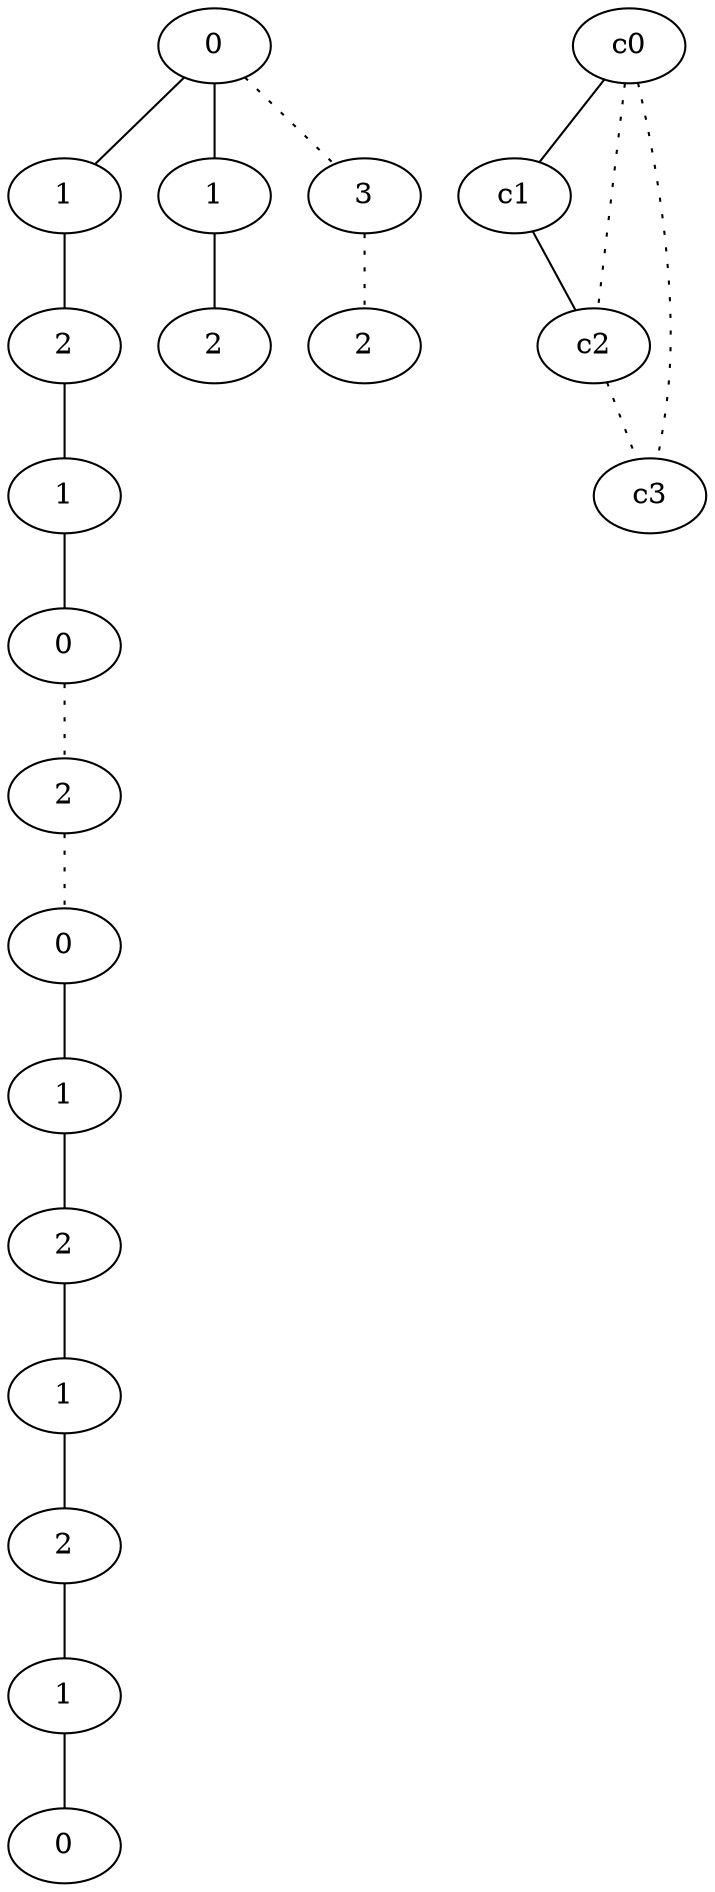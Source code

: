 graph {
a0[label=0];
a1[label=1];
a2[label=2];
a3[label=1];
a4[label=0];
a5[label=2];
a6[label=0];
a7[label=1];
a8[label=2];
a9[label=1];
a10[label=2];
a11[label=1];
a12[label=0];
a13[label=1];
a14[label=2];
a15[label=3];
a16[label=2];
a0 -- a1;
a0 -- a13;
a0 -- a15 [style=dotted];
a1 -- a2;
a2 -- a3;
a3 -- a4;
a4 -- a5 [style=dotted];
a5 -- a6 [style=dotted];
a6 -- a7;
a7 -- a8;
a8 -- a9;
a9 -- a10;
a10 -- a11;
a11 -- a12;
a13 -- a14;
a15 -- a16 [style=dotted];
c0 -- c1;
c0 -- c2 [style=dotted];
c0 -- c3 [style=dotted];
c1 -- c2;
c2 -- c3 [style=dotted];
}
